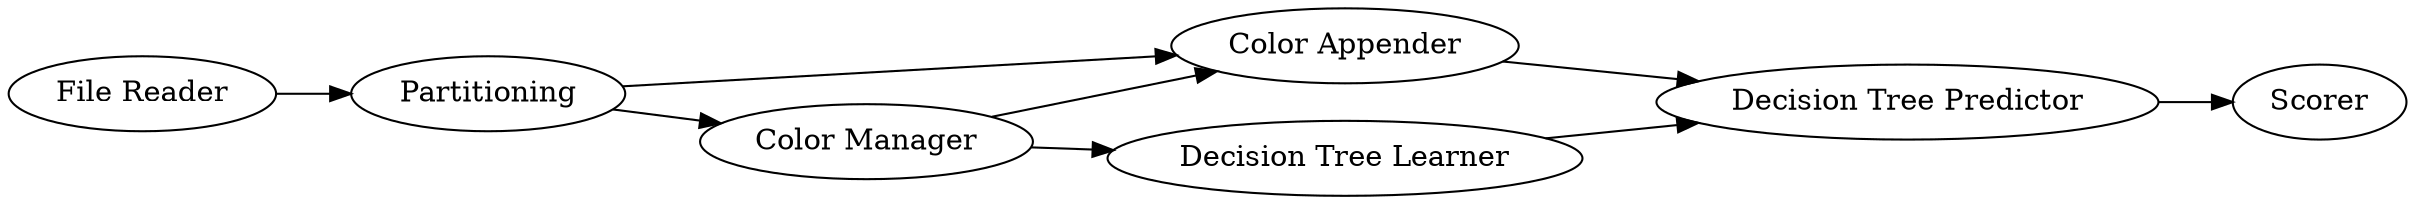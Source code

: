 digraph {
	6 -> 5
	4 -> 5
	3 -> 4
	2 -> 6
	1 -> 2
	2 -> 3
	5 -> 7
	3 -> 6
	5 [label="Decision Tree Predictor"]
	1 [label="File Reader"]
	7 [label=Scorer]
	4 [label="Decision Tree Learner"]
	6 [label="Color Appender"]
	3 [label="Color Manager"]
	2 [label=Partitioning]
	rankdir=LR
}
